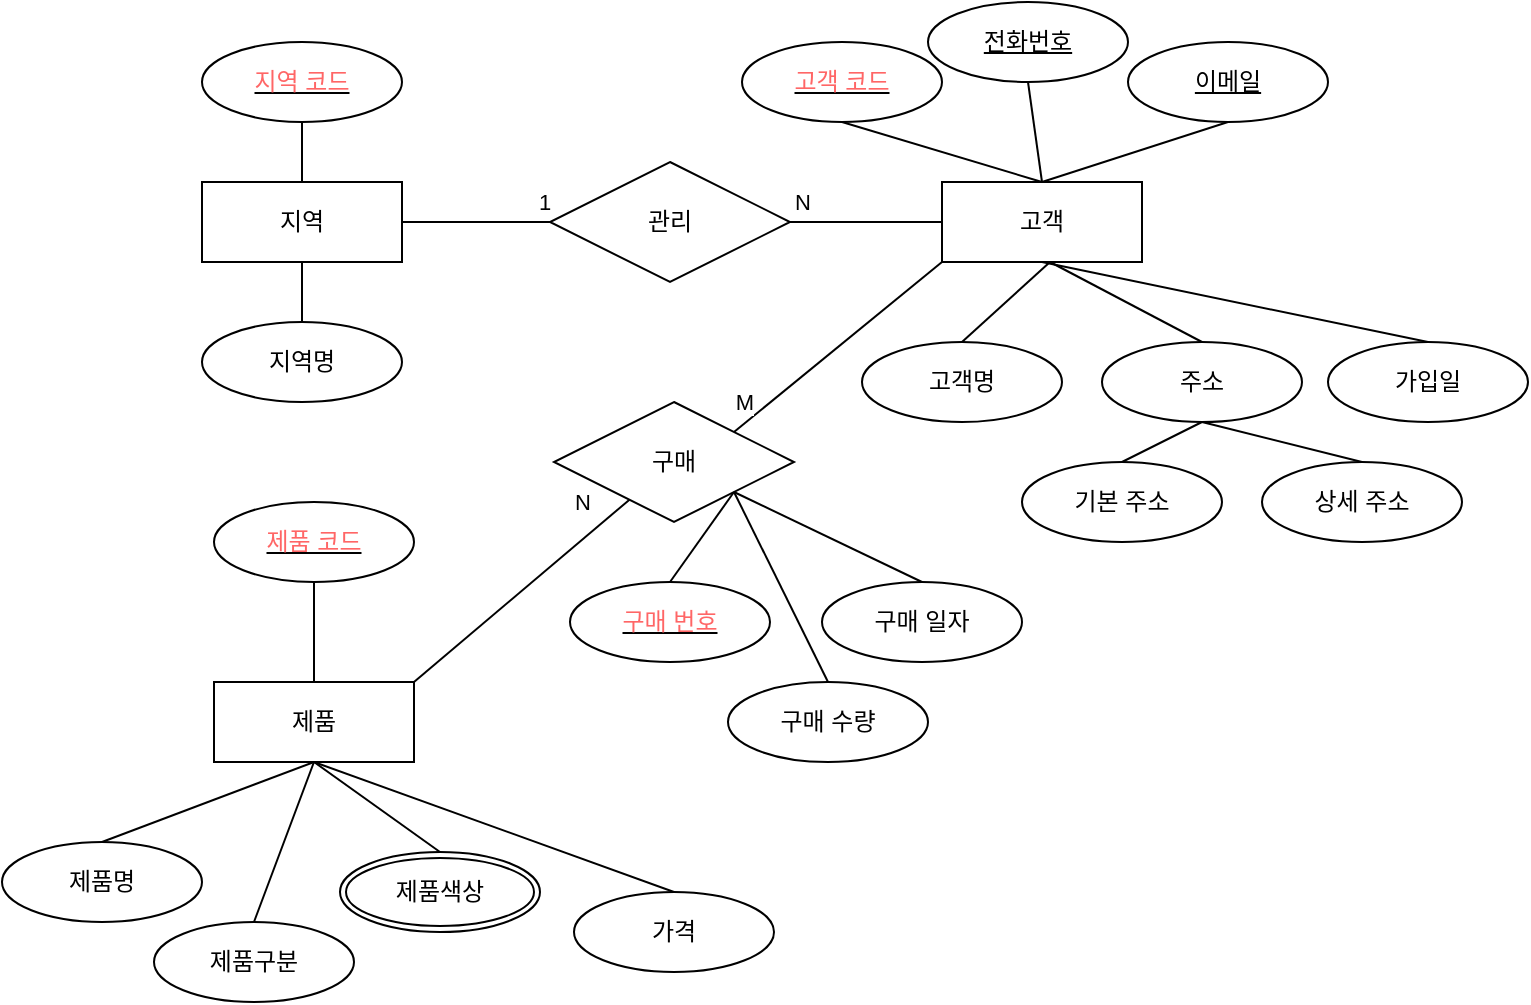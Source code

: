 <mxfile version="24.9.3" pages="2">
  <diagram name="페이지-1" id="enFnvwbWuzKKpaWJElIv">
    <mxGraphModel dx="255" dy="506" grid="1" gridSize="10" guides="1" tooltips="1" connect="1" arrows="1" fold="1" page="1" pageScale="1" pageWidth="827" pageHeight="1169" math="0" shadow="0">
      <root>
        <mxCell id="0" />
        <mxCell id="1" parent="0" />
        <mxCell id="_jG1R0lDHDVyGRxt5Qsd-1" value="고객" style="whiteSpace=wrap;html=1;align=center;" vertex="1" parent="1">
          <mxGeometry x="490" y="100" width="100" height="40" as="geometry" />
        </mxCell>
        <mxCell id="_jG1R0lDHDVyGRxt5Qsd-2" value="고객명" style="ellipse;whiteSpace=wrap;html=1;align=center;" vertex="1" parent="1">
          <mxGeometry x="450" y="180" width="100" height="40" as="geometry" />
        </mxCell>
        <mxCell id="_jG1R0lDHDVyGRxt5Qsd-3" value="" style="endArrow=none;html=1;rounded=0;exitX=0.5;exitY=1;exitDx=0;exitDy=0;entryX=0.5;entryY=0;entryDx=0;entryDy=0;" edge="1" parent="1" target="_jG1R0lDHDVyGRxt5Qsd-2">
          <mxGeometry relative="1" as="geometry">
            <mxPoint x="544" y="140" as="sourcePoint" />
            <mxPoint x="424" y="200" as="targetPoint" />
          </mxGeometry>
        </mxCell>
        <mxCell id="_jG1R0lDHDVyGRxt5Qsd-4" value="전화번호" style="ellipse;whiteSpace=wrap;html=1;align=center;fontStyle=4;" vertex="1" parent="1">
          <mxGeometry x="483" y="10" width="100" height="40" as="geometry" />
        </mxCell>
        <mxCell id="_jG1R0lDHDVyGRxt5Qsd-5" value="" style="endArrow=none;html=1;rounded=0;exitX=0.5;exitY=1;exitDx=0;exitDy=0;entryX=0.5;entryY=0;entryDx=0;entryDy=0;" edge="1" parent="1" source="_jG1R0lDHDVyGRxt5Qsd-6" target="_jG1R0lDHDVyGRxt5Qsd-1">
          <mxGeometry relative="1" as="geometry">
            <mxPoint x="434" y="50" as="sourcePoint" />
            <mxPoint x="340" y="100" as="targetPoint" />
          </mxGeometry>
        </mxCell>
        <mxCell id="_jG1R0lDHDVyGRxt5Qsd-6" value="&lt;font color=&quot;#ff6666&quot;&gt;고객 코드&lt;/font&gt;" style="ellipse;whiteSpace=wrap;html=1;align=center;fontStyle=4;" vertex="1" parent="1">
          <mxGeometry x="390" y="30" width="100" height="40" as="geometry" />
        </mxCell>
        <mxCell id="_jG1R0lDHDVyGRxt5Qsd-8" value="주소" style="ellipse;whiteSpace=wrap;html=1;align=center;" vertex="1" parent="1">
          <mxGeometry x="570" y="180" width="100" height="40" as="geometry" />
        </mxCell>
        <mxCell id="_jG1R0lDHDVyGRxt5Qsd-11" value="가입일" style="ellipse;whiteSpace=wrap;html=1;align=center;" vertex="1" parent="1">
          <mxGeometry x="683" y="180" width="100" height="40" as="geometry" />
        </mxCell>
        <mxCell id="_jG1R0lDHDVyGRxt5Qsd-12" value="" style="endArrow=none;html=1;rounded=0;entryX=0.5;entryY=0;entryDx=0;entryDy=0;exitX=0.5;exitY=1;exitDx=0;exitDy=0;" edge="1" parent="1" source="_jG1R0lDHDVyGRxt5Qsd-4" target="_jG1R0lDHDVyGRxt5Qsd-1">
          <mxGeometry relative="1" as="geometry">
            <mxPoint x="600" y="50" as="sourcePoint" />
            <mxPoint x="675" y="100" as="targetPoint" />
          </mxGeometry>
        </mxCell>
        <mxCell id="_jG1R0lDHDVyGRxt5Qsd-13" value="" style="endArrow=none;html=1;rounded=0;exitX=0.5;exitY=1;exitDx=0;exitDy=0;entryX=0.5;entryY=0;entryDx=0;entryDy=0;" edge="1" parent="1" target="_jG1R0lDHDVyGRxt5Qsd-8">
          <mxGeometry relative="1" as="geometry">
            <mxPoint x="544" y="140" as="sourcePoint" />
            <mxPoint x="354" y="190" as="targetPoint" />
          </mxGeometry>
        </mxCell>
        <mxCell id="_jG1R0lDHDVyGRxt5Qsd-17" value="" style="endArrow=none;html=1;rounded=0;entryX=0.5;entryY=0;entryDx=0;entryDy=0;" edge="1" parent="1" target="_jG1R0lDHDVyGRxt5Qsd-11">
          <mxGeometry relative="1" as="geometry">
            <mxPoint x="540" y="140" as="sourcePoint" />
            <mxPoint x="750" y="180" as="targetPoint" />
            <Array as="points" />
          </mxGeometry>
        </mxCell>
        <mxCell id="_jG1R0lDHDVyGRxt5Qsd-18" value="지역" style="whiteSpace=wrap;html=1;align=center;" vertex="1" parent="1">
          <mxGeometry x="120" y="100" width="100" height="40" as="geometry" />
        </mxCell>
        <mxCell id="_jG1R0lDHDVyGRxt5Qsd-19" value="&lt;font color=&quot;#ff6666&quot;&gt;지역 코드&lt;/font&gt;" style="ellipse;whiteSpace=wrap;html=1;align=center;fontStyle=4;" vertex="1" parent="1">
          <mxGeometry x="120" y="30" width="100" height="40" as="geometry" />
        </mxCell>
        <mxCell id="_jG1R0lDHDVyGRxt5Qsd-20" value="지역명" style="ellipse;whiteSpace=wrap;html=1;align=center;" vertex="1" parent="1">
          <mxGeometry x="120" y="170" width="100" height="40" as="geometry" />
        </mxCell>
        <mxCell id="_jG1R0lDHDVyGRxt5Qsd-21" value="" style="endArrow=none;html=1;rounded=0;exitX=0.5;exitY=0;exitDx=0;exitDy=0;entryX=0.5;entryY=1;entryDx=0;entryDy=0;" edge="1" parent="1" source="_jG1R0lDHDVyGRxt5Qsd-18" target="_jG1R0lDHDVyGRxt5Qsd-19">
          <mxGeometry relative="1" as="geometry">
            <mxPoint x="20" y="100" as="sourcePoint" />
            <mxPoint x="210" y="90" as="targetPoint" />
          </mxGeometry>
        </mxCell>
        <mxCell id="_jG1R0lDHDVyGRxt5Qsd-22" value="" style="endArrow=none;html=1;rounded=0;exitX=0.5;exitY=1;exitDx=0;exitDy=0;entryX=0.5;entryY=0;entryDx=0;entryDy=0;" edge="1" parent="1" source="_jG1R0lDHDVyGRxt5Qsd-18" target="_jG1R0lDHDVyGRxt5Qsd-20">
          <mxGeometry relative="1" as="geometry">
            <mxPoint x="50" y="300" as="sourcePoint" />
            <mxPoint x="210" y="300" as="targetPoint" />
          </mxGeometry>
        </mxCell>
        <mxCell id="_jG1R0lDHDVyGRxt5Qsd-23" value="제품" style="whiteSpace=wrap;html=1;align=center;" vertex="1" parent="1">
          <mxGeometry x="126" y="350" width="100" height="40" as="geometry" />
        </mxCell>
        <mxCell id="_jG1R0lDHDVyGRxt5Qsd-24" value="제품명" style="ellipse;whiteSpace=wrap;html=1;align=center;" vertex="1" parent="1">
          <mxGeometry x="20" y="430" width="100" height="40" as="geometry" />
        </mxCell>
        <mxCell id="_jG1R0lDHDVyGRxt5Qsd-25" value="제품구분" style="ellipse;whiteSpace=wrap;html=1;align=center;" vertex="1" parent="1">
          <mxGeometry x="96" y="470" width="100" height="40" as="geometry" />
        </mxCell>
        <mxCell id="_jG1R0lDHDVyGRxt5Qsd-26" value="가격" style="ellipse;whiteSpace=wrap;html=1;align=center;" vertex="1" parent="1">
          <mxGeometry x="306" y="455" width="100" height="40" as="geometry" />
        </mxCell>
        <mxCell id="_jG1R0lDHDVyGRxt5Qsd-29" value="&lt;font color=&quot;#ff6666&quot;&gt;제품 코드&lt;/font&gt;" style="ellipse;whiteSpace=wrap;html=1;align=center;fontStyle=4;" vertex="1" parent="1">
          <mxGeometry x="126" y="260" width="100" height="40" as="geometry" />
        </mxCell>
        <mxCell id="_jG1R0lDHDVyGRxt5Qsd-30" value="" style="endArrow=none;html=1;rounded=0;exitX=0.5;exitY=1;exitDx=0;exitDy=0;entryX=0.5;entryY=0;entryDx=0;entryDy=0;" edge="1" parent="1" source="_jG1R0lDHDVyGRxt5Qsd-29" target="_jG1R0lDHDVyGRxt5Qsd-23">
          <mxGeometry relative="1" as="geometry">
            <mxPoint x="106" y="380" as="sourcePoint" />
            <mxPoint x="266" y="380" as="targetPoint" />
          </mxGeometry>
        </mxCell>
        <mxCell id="_jG1R0lDHDVyGRxt5Qsd-31" value="" style="endArrow=none;html=1;rounded=0;exitX=0.5;exitY=0;exitDx=0;exitDy=0;entryX=0.5;entryY=1;entryDx=0;entryDy=0;" edge="1" parent="1" source="_jG1R0lDHDVyGRxt5Qsd-24" target="_jG1R0lDHDVyGRxt5Qsd-23">
          <mxGeometry relative="1" as="geometry">
            <mxPoint x="106" y="380" as="sourcePoint" />
            <mxPoint x="166" y="390" as="targetPoint" />
          </mxGeometry>
        </mxCell>
        <mxCell id="_jG1R0lDHDVyGRxt5Qsd-32" value="" style="endArrow=none;html=1;rounded=0;exitX=0.5;exitY=0;exitDx=0;exitDy=0;entryX=0.5;entryY=1;entryDx=0;entryDy=0;" edge="1" parent="1" source="_jG1R0lDHDVyGRxt5Qsd-25" target="_jG1R0lDHDVyGRxt5Qsd-23">
          <mxGeometry relative="1" as="geometry">
            <mxPoint x="96" y="380" as="sourcePoint" />
            <mxPoint x="166" y="390" as="targetPoint" />
          </mxGeometry>
        </mxCell>
        <mxCell id="_jG1R0lDHDVyGRxt5Qsd-34" value="" style="endArrow=none;html=1;rounded=0;exitX=0.5;exitY=1;exitDx=0;exitDy=0;entryX=0.5;entryY=0;entryDx=0;entryDy=0;" edge="1" parent="1" source="_jG1R0lDHDVyGRxt5Qsd-23" target="_jG1R0lDHDVyGRxt5Qsd-26">
          <mxGeometry relative="1" as="geometry">
            <mxPoint x="96" y="380" as="sourcePoint" />
            <mxPoint x="256" y="380" as="targetPoint" />
          </mxGeometry>
        </mxCell>
        <mxCell id="_jG1R0lDHDVyGRxt5Qsd-52" value="구매 수량" style="ellipse;whiteSpace=wrap;html=1;align=center;" vertex="1" parent="1">
          <mxGeometry x="383" y="350" width="100" height="40" as="geometry" />
        </mxCell>
        <mxCell id="_jG1R0lDHDVyGRxt5Qsd-54" value="구매 일자" style="ellipse;whiteSpace=wrap;html=1;align=center;" vertex="1" parent="1">
          <mxGeometry x="430" y="300" width="100" height="40" as="geometry" />
        </mxCell>
        <mxCell id="_jG1R0lDHDVyGRxt5Qsd-56" value="&lt;font color=&quot;#ff6666&quot;&gt;구매 번호&lt;/font&gt;" style="ellipse;whiteSpace=wrap;html=1;align=center;fontStyle=4;" vertex="1" parent="1">
          <mxGeometry x="304" y="300" width="100" height="40" as="geometry" />
        </mxCell>
        <mxCell id="_jG1R0lDHDVyGRxt5Qsd-64" value="상세 주소" style="ellipse;whiteSpace=wrap;html=1;align=center;" vertex="1" parent="1">
          <mxGeometry x="650" y="240" width="100" height="40" as="geometry" />
        </mxCell>
        <mxCell id="_jG1R0lDHDVyGRxt5Qsd-65" value="기본 주소" style="ellipse;whiteSpace=wrap;html=1;align=center;" vertex="1" parent="1">
          <mxGeometry x="530" y="240" width="100" height="40" as="geometry" />
        </mxCell>
        <mxCell id="_jG1R0lDHDVyGRxt5Qsd-67" value="" style="endArrow=none;html=1;rounded=0;exitX=0.5;exitY=1;exitDx=0;exitDy=0;entryX=0.5;entryY=0;entryDx=0;entryDy=0;" edge="1" parent="1" source="_jG1R0lDHDVyGRxt5Qsd-8" target="_jG1R0lDHDVyGRxt5Qsd-65">
          <mxGeometry relative="1" as="geometry">
            <mxPoint x="464" y="350" as="sourcePoint" />
            <mxPoint x="370" y="290" as="targetPoint" />
          </mxGeometry>
        </mxCell>
        <mxCell id="_jG1R0lDHDVyGRxt5Qsd-68" value="" style="endArrow=none;html=1;rounded=0;entryX=0.5;entryY=0;entryDx=0;entryDy=0;exitX=0.5;exitY=1;exitDx=0;exitDy=0;" edge="1" parent="1" source="_jG1R0lDHDVyGRxt5Qsd-8" target="_jG1R0lDHDVyGRxt5Qsd-64">
          <mxGeometry relative="1" as="geometry">
            <mxPoint x="444" y="260" as="sourcePoint" />
            <mxPoint x="650" y="250" as="targetPoint" />
          </mxGeometry>
        </mxCell>
        <mxCell id="_jG1R0lDHDVyGRxt5Qsd-69" value="이메일" style="ellipse;whiteSpace=wrap;html=1;align=center;fontStyle=4;" vertex="1" parent="1">
          <mxGeometry x="583" y="30" width="100" height="40" as="geometry" />
        </mxCell>
        <mxCell id="_jG1R0lDHDVyGRxt5Qsd-70" value="" style="endArrow=none;html=1;rounded=0;entryX=0.5;entryY=0;entryDx=0;entryDy=0;exitX=0.5;exitY=1;exitDx=0;exitDy=0;" edge="1" parent="1" source="_jG1R0lDHDVyGRxt5Qsd-69" target="_jG1R0lDHDVyGRxt5Qsd-1">
          <mxGeometry relative="1" as="geometry">
            <mxPoint x="740" y="90" as="sourcePoint" />
            <mxPoint x="550" y="110" as="targetPoint" />
          </mxGeometry>
        </mxCell>
        <mxCell id="_jG1R0lDHDVyGRxt5Qsd-71" value="제품색상" style="ellipse;shape=doubleEllipse;margin=3;whiteSpace=wrap;html=1;align=center;" vertex="1" parent="1">
          <mxGeometry x="189" y="435" width="100" height="40" as="geometry" />
        </mxCell>
        <mxCell id="_jG1R0lDHDVyGRxt5Qsd-72" value="" style="endArrow=none;html=1;rounded=0;entryX=0.5;entryY=0;entryDx=0;entryDy=0;" edge="1" parent="1" target="_jG1R0lDHDVyGRxt5Qsd-71">
          <mxGeometry relative="1" as="geometry">
            <mxPoint x="176" y="390" as="sourcePoint" />
            <mxPoint x="306" y="420" as="targetPoint" />
          </mxGeometry>
        </mxCell>
        <mxCell id="_jG1R0lDHDVyGRxt5Qsd-73" value="관리" style="shape=rhombus;perimeter=rhombusPerimeter;whiteSpace=wrap;html=1;align=center;" vertex="1" parent="1">
          <mxGeometry x="294" y="90" width="120" height="60" as="geometry" />
        </mxCell>
        <mxCell id="_jG1R0lDHDVyGRxt5Qsd-74" value="" style="endArrow=none;html=1;rounded=0;exitX=1;exitY=0.5;exitDx=0;exitDy=0;entryX=0;entryY=0.5;entryDx=0;entryDy=0;" edge="1" parent="1" source="_jG1R0lDHDVyGRxt5Qsd-18" target="_jG1R0lDHDVyGRxt5Qsd-73">
          <mxGeometry relative="1" as="geometry">
            <mxPoint x="300" y="220" as="sourcePoint" />
            <mxPoint x="460" y="220" as="targetPoint" />
          </mxGeometry>
        </mxCell>
        <mxCell id="_jG1R0lDHDVyGRxt5Qsd-76" value="1" style="edgeLabel;html=1;align=center;verticalAlign=middle;resizable=0;points=[];" vertex="1" connectable="0" parent="_jG1R0lDHDVyGRxt5Qsd-74">
          <mxGeometry x="0.203" y="1" relative="1" as="geometry">
            <mxPoint x="26" y="-9" as="offset" />
          </mxGeometry>
        </mxCell>
        <mxCell id="_jG1R0lDHDVyGRxt5Qsd-75" value="" style="endArrow=none;html=1;rounded=0;exitX=1;exitY=0.5;exitDx=0;exitDy=0;entryX=0;entryY=0.5;entryDx=0;entryDy=0;" edge="1" parent="1" source="_jG1R0lDHDVyGRxt5Qsd-73" target="_jG1R0lDHDVyGRxt5Qsd-1">
          <mxGeometry relative="1" as="geometry">
            <mxPoint x="300" y="220" as="sourcePoint" />
            <mxPoint x="460" y="220" as="targetPoint" />
            <Array as="points" />
          </mxGeometry>
        </mxCell>
        <mxCell id="_jG1R0lDHDVyGRxt5Qsd-77" value="N" style="edgeLabel;html=1;align=center;verticalAlign=middle;resizable=0;points=[];" vertex="1" connectable="0" parent="_jG1R0lDHDVyGRxt5Qsd-75">
          <mxGeometry x="-0.214" y="2" relative="1" as="geometry">
            <mxPoint x="-24" y="-8" as="offset" />
          </mxGeometry>
        </mxCell>
        <mxCell id="_jG1R0lDHDVyGRxt5Qsd-78" value="구매" style="shape=rhombus;perimeter=rhombusPerimeter;whiteSpace=wrap;html=1;align=center;" vertex="1" parent="1">
          <mxGeometry x="296" y="210" width="120" height="60" as="geometry" />
        </mxCell>
        <mxCell id="_jG1R0lDHDVyGRxt5Qsd-79" value="" style="endArrow=none;html=1;rounded=0;exitX=1;exitY=0;exitDx=0;exitDy=0;" edge="1" parent="1" source="_jG1R0lDHDVyGRxt5Qsd-23" target="_jG1R0lDHDVyGRxt5Qsd-78">
          <mxGeometry relative="1" as="geometry">
            <mxPoint x="150" y="360" as="sourcePoint" />
            <mxPoint x="310" y="360" as="targetPoint" />
          </mxGeometry>
        </mxCell>
        <mxCell id="_jG1R0lDHDVyGRxt5Qsd-81" value="N" style="edgeLabel;html=1;align=center;verticalAlign=middle;resizable=0;points=[];" vertex="1" connectable="0" parent="_jG1R0lDHDVyGRxt5Qsd-79">
          <mxGeometry x="0.096" y="-1" relative="1" as="geometry">
            <mxPoint x="24" y="-41" as="offset" />
          </mxGeometry>
        </mxCell>
        <mxCell id="_jG1R0lDHDVyGRxt5Qsd-80" value="" style="endArrow=none;html=1;rounded=0;entryX=0;entryY=1;entryDx=0;entryDy=0;exitX=1;exitY=0;exitDx=0;exitDy=0;" edge="1" parent="1" source="_jG1R0lDHDVyGRxt5Qsd-78" target="_jG1R0lDHDVyGRxt5Qsd-1">
          <mxGeometry relative="1" as="geometry">
            <mxPoint x="150" y="360" as="sourcePoint" />
            <mxPoint x="310" y="360" as="targetPoint" />
          </mxGeometry>
        </mxCell>
        <mxCell id="_jG1R0lDHDVyGRxt5Qsd-83" value="M" style="edgeLabel;html=1;align=center;verticalAlign=middle;resizable=0;points=[];" vertex="1" connectable="0" parent="_jG1R0lDHDVyGRxt5Qsd-80">
          <mxGeometry x="-0.572" y="1" relative="1" as="geometry">
            <mxPoint x="-17" y="4" as="offset" />
          </mxGeometry>
        </mxCell>
        <mxCell id="_jG1R0lDHDVyGRxt5Qsd-84" value="" style="endArrow=none;html=1;rounded=0;exitX=1;exitY=1;exitDx=0;exitDy=0;entryX=0.5;entryY=0;entryDx=0;entryDy=0;" edge="1" parent="1" source="_jG1R0lDHDVyGRxt5Qsd-78" target="_jG1R0lDHDVyGRxt5Qsd-56">
          <mxGeometry relative="1" as="geometry">
            <mxPoint x="420" y="420" as="sourcePoint" />
            <mxPoint x="580" y="420" as="targetPoint" />
          </mxGeometry>
        </mxCell>
        <mxCell id="_jG1R0lDHDVyGRxt5Qsd-85" value="" style="endArrow=none;html=1;rounded=0;exitX=1;exitY=1;exitDx=0;exitDy=0;entryX=0.5;entryY=0;entryDx=0;entryDy=0;" edge="1" parent="1" source="_jG1R0lDHDVyGRxt5Qsd-78" target="_jG1R0lDHDVyGRxt5Qsd-52">
          <mxGeometry relative="1" as="geometry">
            <mxPoint x="420" y="420" as="sourcePoint" />
            <mxPoint x="430" y="340" as="targetPoint" />
          </mxGeometry>
        </mxCell>
        <mxCell id="_jG1R0lDHDVyGRxt5Qsd-86" value="" style="endArrow=none;html=1;rounded=0;exitX=1;exitY=1;exitDx=0;exitDy=0;entryX=0.5;entryY=0;entryDx=0;entryDy=0;" edge="1" parent="1" source="_jG1R0lDHDVyGRxt5Qsd-78" target="_jG1R0lDHDVyGRxt5Qsd-54">
          <mxGeometry relative="1" as="geometry">
            <mxPoint x="420" y="420" as="sourcePoint" />
            <mxPoint x="580" y="420" as="targetPoint" />
          </mxGeometry>
        </mxCell>
      </root>
    </mxGraphModel>
  </diagram>
  <diagram id="LzMS-EyXLbCrBJFMRWkb" name="페이지-2">
    <mxGraphModel dx="2309" dy="1504" grid="0" gridSize="10" guides="1" tooltips="1" connect="1" arrows="1" fold="1" page="0" pageScale="1" pageWidth="827" pageHeight="1169" math="0" shadow="0">
      <root>
        <mxCell id="0" />
        <mxCell id="1" parent="0" />
        <mxCell id="oCyDzyWj4ORzYbJGQmuU-18" value="고객" style="swimlane;childLayout=stackLayout;horizontal=1;startSize=50;horizontalStack=0;rounded=1;fontSize=14;fontStyle=0;strokeWidth=2;resizeParent=0;resizeLast=1;shadow=0;dashed=0;align=center;arcSize=4;whiteSpace=wrap;html=1;" vertex="1" parent="1">
          <mxGeometry x="-339" y="-63" width="160" height="177" as="geometry" />
        </mxCell>
        <mxCell id="oCyDzyWj4ORzYbJGQmuU-19" value="+고객코드(PK)&lt;br&gt;+지역코드(FK)&lt;br&gt;&lt;div&gt;+전화번호&lt;div&gt;+이메일&lt;br&gt;+고객명&lt;/div&gt;&lt;div&gt;+기본주소&lt;/div&gt;&lt;div&gt;+상세주소&lt;/div&gt;&lt;div&gt;+가입일&lt;/div&gt;&lt;/div&gt;" style="align=left;strokeColor=none;fillColor=none;spacingLeft=4;fontSize=12;verticalAlign=top;resizable=0;rotatable=0;part=1;html=1;" vertex="1" parent="oCyDzyWj4ORzYbJGQmuU-18">
          <mxGeometry y="50" width="160" height="127" as="geometry" />
        </mxCell>
        <mxCell id="oCyDzyWj4ORzYbJGQmuU-22" value="지역" style="swimlane;childLayout=stackLayout;horizontal=1;startSize=50;horizontalStack=0;rounded=1;fontSize=14;fontStyle=0;strokeWidth=2;resizeParent=0;resizeLast=1;shadow=0;dashed=0;align=center;arcSize=4;whiteSpace=wrap;html=1;" vertex="1" parent="1">
          <mxGeometry x="-67" y="-63" width="160" height="120" as="geometry" />
        </mxCell>
        <mxCell id="oCyDzyWj4ORzYbJGQmuU-23" value="+지역코드(PK)&lt;div&gt;+지역명&lt;/div&gt;" style="align=left;strokeColor=none;fillColor=none;spacingLeft=4;fontSize=12;verticalAlign=top;resizable=0;rotatable=0;part=1;html=1;" vertex="1" parent="oCyDzyWj4ORzYbJGQmuU-22">
          <mxGeometry y="50" width="160" height="70" as="geometry" />
        </mxCell>
        <mxCell id="oCyDzyWj4ORzYbJGQmuU-25" value="제품" style="swimlane;childLayout=stackLayout;horizontal=1;startSize=50;horizontalStack=0;rounded=1;fontSize=14;fontStyle=0;strokeWidth=2;resizeParent=0;resizeLast=1;shadow=0;dashed=0;align=center;arcSize=4;whiteSpace=wrap;html=1;" vertex="1" parent="1">
          <mxGeometry x="162" y="85" width="160" height="138" as="geometry" />
        </mxCell>
        <mxCell id="oCyDzyWj4ORzYbJGQmuU-26" value="+제품코드(PK)&lt;div&gt;+제품명&lt;/div&gt;&lt;div&gt;+제품구분&lt;/div&gt;&lt;div&gt;+가격&lt;/div&gt;" style="align=left;strokeColor=none;fillColor=none;spacingLeft=4;fontSize=12;verticalAlign=top;resizable=0;rotatable=0;part=1;html=1;" vertex="1" parent="oCyDzyWj4ORzYbJGQmuU-25">
          <mxGeometry y="50" width="160" height="88" as="geometry" />
        </mxCell>
        <mxCell id="oCyDzyWj4ORzYbJGQmuU-27" value="구매" style="swimlane;childLayout=stackLayout;horizontal=1;startSize=50;horizontalStack=0;rounded=1;fontSize=14;fontStyle=0;strokeWidth=2;resizeParent=0;resizeLast=1;shadow=0;dashed=0;align=center;arcSize=4;whiteSpace=wrap;html=1;" vertex="1" parent="1">
          <mxGeometry x="-67" y="87" width="160" height="134" as="geometry" />
        </mxCell>
        <mxCell id="oCyDzyWj4ORzYbJGQmuU-28" value="+구매번호(PK)&lt;div&gt;+고객코드(FK)&lt;/div&gt;&lt;div&gt;+제품코드(FK)&lt;/div&gt;&lt;div&gt;+구매수량&lt;/div&gt;&lt;div&gt;+구매일자&lt;/div&gt;" style="align=left;strokeColor=none;fillColor=none;spacingLeft=4;fontSize=12;verticalAlign=top;resizable=0;rotatable=0;part=1;html=1;" vertex="1" parent="oCyDzyWj4ORzYbJGQmuU-27">
          <mxGeometry y="50" width="160" height="84" as="geometry" />
        </mxCell>
        <mxCell id="oCyDzyWj4ORzYbJGQmuU-29" value="색상" style="swimlane;childLayout=stackLayout;horizontal=1;startSize=50;horizontalStack=0;rounded=1;fontSize=14;fontStyle=0;strokeWidth=2;resizeParent=0;resizeLast=1;shadow=0;dashed=0;align=center;arcSize=4;whiteSpace=wrap;html=1;" vertex="1" parent="1">
          <mxGeometry x="664" y="87" width="160" height="120" as="geometry" />
        </mxCell>
        <mxCell id="oCyDzyWj4ORzYbJGQmuU-30" value="+색상코드(PK)&lt;div&gt;&lt;div&gt;+색상명&lt;/div&gt;&lt;/div&gt;" style="align=left;strokeColor=none;fillColor=none;spacingLeft=4;fontSize=12;verticalAlign=top;resizable=0;rotatable=0;part=1;html=1;" vertex="1" parent="oCyDzyWj4ORzYbJGQmuU-29">
          <mxGeometry y="50" width="160" height="70" as="geometry" />
        </mxCell>
        <mxCell id="oCyDzyWj4ORzYbJGQmuU-31" value="" style="edgeStyle=entityRelationEdgeStyle;fontSize=12;html=1;endArrow=ERoneToMany;rounded=0;startSize=8;endSize=8;curved=1;entryX=0;entryY=0.25;entryDx=0;entryDy=0;exitX=1.008;exitY=0.353;exitDx=0;exitDy=0;exitPerimeter=0;" edge="1" parent="1" source="oCyDzyWj4ORzYbJGQmuU-19" target="oCyDzyWj4ORzYbJGQmuU-23">
          <mxGeometry width="100" height="100" relative="1" as="geometry">
            <mxPoint x="-226" y="127" as="sourcePoint" />
            <mxPoint x="-126" y="27" as="targetPoint" />
          </mxGeometry>
        </mxCell>
        <mxCell id="oCyDzyWj4ORzYbJGQmuU-32" value="" style="edgeStyle=entityRelationEdgeStyle;fontSize=12;html=1;endArrow=ERoneToMany;rounded=0;startSize=8;endSize=8;curved=1;exitX=1;exitY=0.5;exitDx=0;exitDy=0;entryX=0;entryY=0.25;entryDx=0;entryDy=0;" edge="1" parent="1" source="oCyDzyWj4ORzYbJGQmuU-19" target="oCyDzyWj4ORzYbJGQmuU-28">
          <mxGeometry width="100" height="100" relative="1" as="geometry">
            <mxPoint x="-149" y="217" as="sourcePoint" />
            <mxPoint x="-72" y="155" as="targetPoint" />
          </mxGeometry>
        </mxCell>
        <mxCell id="_rO23yn_7oiZWCWateAp-1" value="" style="edgeStyle=entityRelationEdgeStyle;fontSize=12;html=1;endArrow=ERoneToMany;rounded=0;startSize=8;endSize=8;curved=1;entryX=0;entryY=0.5;entryDx=0;entryDy=0;exitX=1;exitY=0.5;exitDx=0;exitDy=0;" edge="1" parent="1" source="oCyDzyWj4ORzYbJGQmuU-28" target="oCyDzyWj4ORzYbJGQmuU-26">
          <mxGeometry width="100" height="100" relative="1" as="geometry">
            <mxPoint x="105" y="117" as="sourcePoint" />
            <mxPoint x="205" y="17" as="targetPoint" />
          </mxGeometry>
        </mxCell>
        <mxCell id="_rO23yn_7oiZWCWateAp-2" value="제품 색상" style="swimlane;childLayout=stackLayout;horizontal=1;startSize=50;horizontalStack=0;rounded=1;fontSize=14;fontStyle=0;strokeWidth=2;resizeParent=0;resizeLast=1;shadow=0;dashed=0;align=center;arcSize=4;whiteSpace=wrap;html=1;" vertex="1" parent="1">
          <mxGeometry x="413" y="87" width="160" height="120" as="geometry" />
        </mxCell>
        <mxCell id="_rO23yn_7oiZWCWateAp-3" value="&lt;div&gt;&lt;span style=&quot;background-color: initial;&quot;&gt;+제품코드(FK)&lt;/span&gt;&lt;/div&gt;&lt;div&gt;+색상코드(FK)&lt;div&gt;&lt;/div&gt;&lt;/div&gt;&lt;div&gt;&lt;br&gt;&lt;/div&gt;" style="align=left;strokeColor=none;fillColor=none;spacingLeft=4;fontSize=12;verticalAlign=top;resizable=0;rotatable=0;part=1;html=1;" vertex="1" parent="_rO23yn_7oiZWCWateAp-2">
          <mxGeometry y="50" width="160" height="70" as="geometry" />
        </mxCell>
        <mxCell id="_rO23yn_7oiZWCWateAp-4" value="" style="edgeStyle=entityRelationEdgeStyle;fontSize=12;html=1;endArrow=ERoneToMany;rounded=0;startSize=8;endSize=8;curved=1;exitX=1.014;exitY=0.404;exitDx=0;exitDy=0;exitPerimeter=0;entryX=-0.011;entryY=0.367;entryDx=0;entryDy=0;entryPerimeter=0;" edge="1" parent="1" source="oCyDzyWj4ORzYbJGQmuU-26" target="_rO23yn_7oiZWCWateAp-3">
          <mxGeometry width="100" height="100" relative="1" as="geometry">
            <mxPoint x="328" y="170" as="sourcePoint" />
            <mxPoint x="413" y="164" as="targetPoint" />
          </mxGeometry>
        </mxCell>
        <mxCell id="_rO23yn_7oiZWCWateAp-5" value="" style="edgeStyle=entityRelationEdgeStyle;fontSize=12;html=1;endArrow=ERmany;rounded=0;startSize=8;endSize=8;curved=1;exitX=0;exitY=0.25;exitDx=0;exitDy=0;entryX=1;entryY=0.5;entryDx=0;entryDy=0;" edge="1" parent="1" source="oCyDzyWj4ORzYbJGQmuU-30" target="_rO23yn_7oiZWCWateAp-3">
          <mxGeometry width="100" height="100" relative="1" as="geometry">
            <mxPoint x="273" y="166" as="sourcePoint" />
            <mxPoint x="373" y="66" as="targetPoint" />
          </mxGeometry>
        </mxCell>
      </root>
    </mxGraphModel>
  </diagram>
</mxfile>
